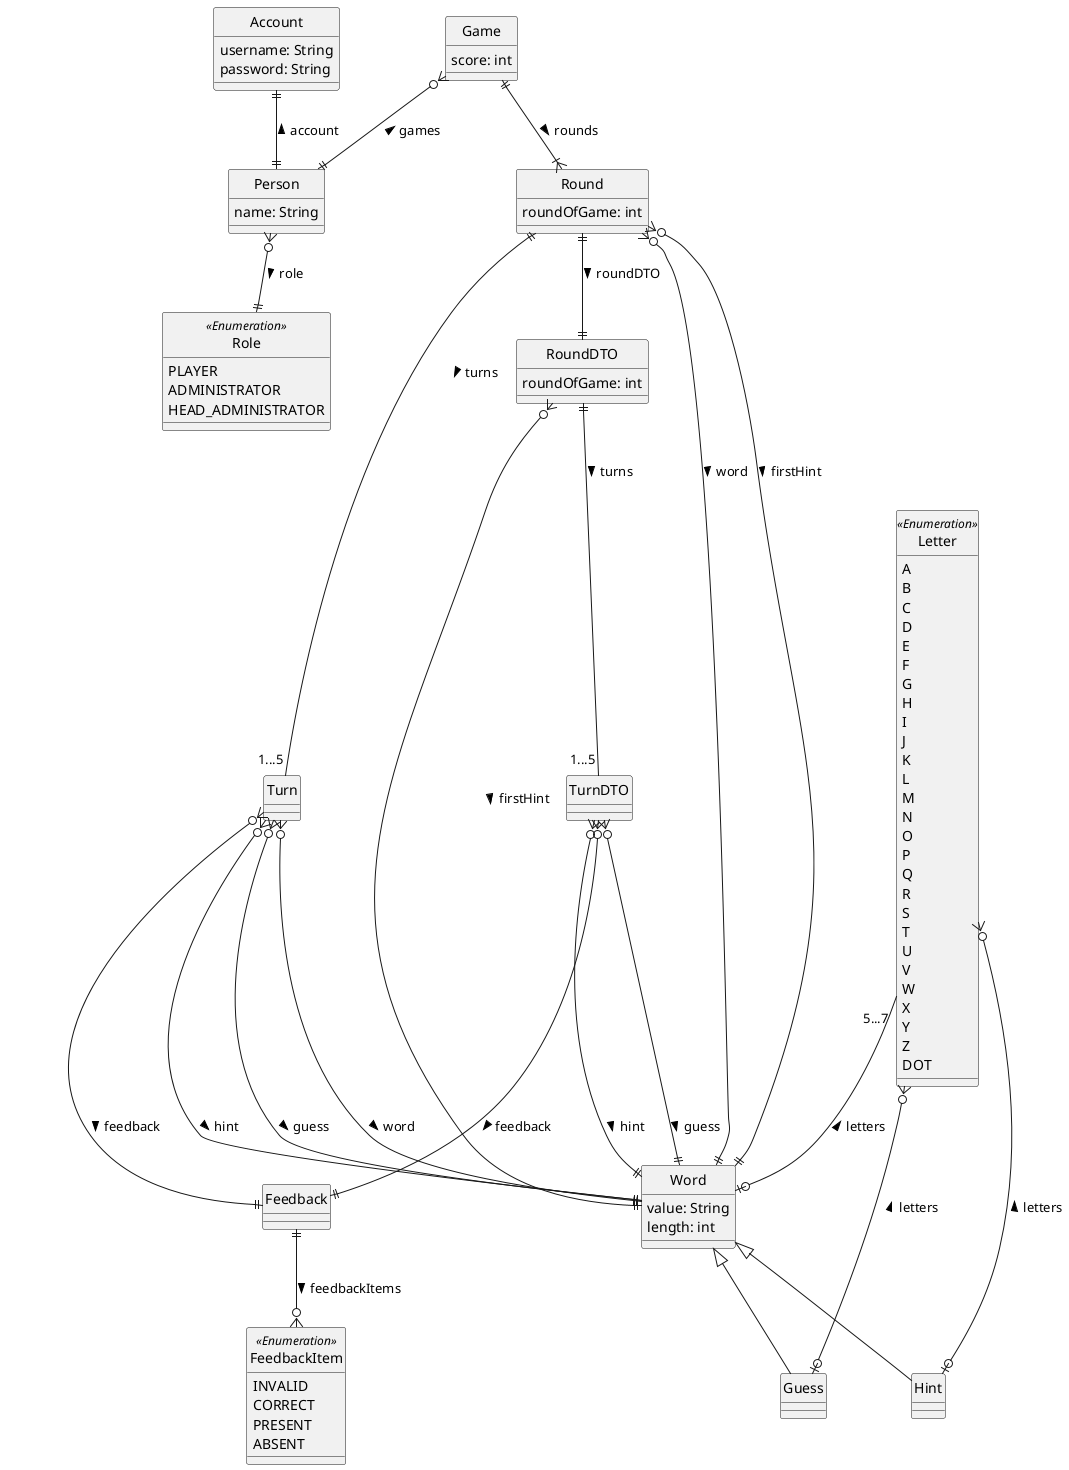 @startuml
hide circle

Class Account {
    username: String
    password: String
}

Class Person {
    name: String
}

Class Game {
    score: int
}

Class Round {
    roundOfGame: int
}

class Turn {
'Fix voor word deze zit namelijk in Round
'Mogelijk pas fixen bij aanmaak service?
}

Class Guess {
}

Class Hint {
}

class RoundDTO {
    roundOfGame: int
}

enum Role <<Enumeration>> {
    PLAYER
    ADMINISTRATOR
    HEAD_ADMINISTRATOR
}

enum FeedbackItem <<Enumeration>> {
    INVALID
    CORRECT
    PRESENT
    ABSENT
}

Class Feedback {
}

enum Letter <<Enumeration>> {
    A
    B
    C
    D
    E
    F
    G
    H
    I
    J
    K
    L
    M
    N
    O
    P
    Q
    R
    S
    T
    U
    V
    W
    X
    Y
    Z
    DOT
}

Class Word {
    value: String
    length: int
}

Person }o--|| Role : role >
Account ||--|| Person : account <
Game }o--|| Person : games <
Game ||--|{ Round : rounds >
Round ||--|| RoundDTO : roundDTO >
Feedback ||--o{ FeedbackItem : feedbackItems >
Letter "5...7" --o| Word: letters <
Turn }o--|| Word : hint >
Turn }o--|| Word : guess >
Turn }o--|| Word : word >
Turn }o--|| Feedback : feedback >
Round }o--|| Word : word >
RoundDTO }o--|| Word : firstHint >
Round }o--|| Word : firstHint >
Round ||-- "1...5" Turn : turns >
RoundDTO ||-- "1...5" TurnDTO : turns >
TurnDTO }o--|| Word : hint >
TurnDTO }o--|| Word : guess >
TurnDTO }o--|| Feedback : feedback >
Word <|-- Guess
Word <|-- Hint
Letter }o--o| Guess: letters <
Letter }o--o| Hint: letters <
@enduml